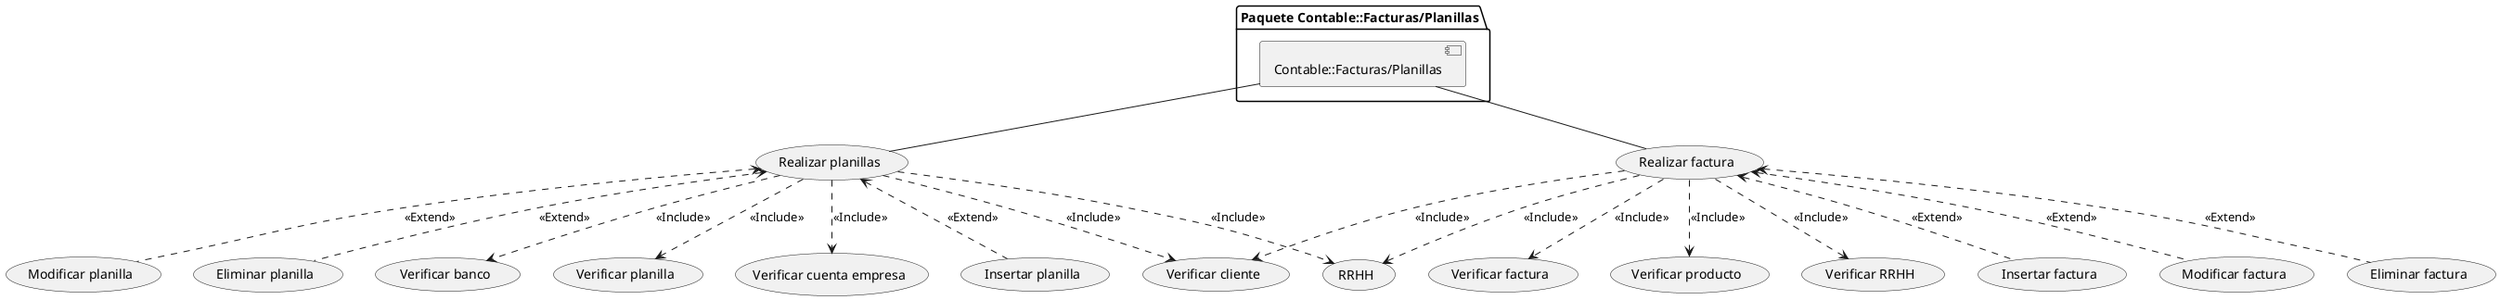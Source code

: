 @startuml Paquete Casos de uso Contable::Facturas/Planillas

(Realizar factura)-.> (Verificar cliente): <<Include>>
(Realizar factura)-.> (Verificar factura): <<Include>>
(Realizar factura)-.> (Verificar producto): <<Include>>
(Realizar factura)-.> (Verificar RRHH): <<Include>>
(Realizar factura)-.> (RRHH): <<Include>>
(Realizar factura)<.- (Insertar factura): <<Extend>>
(Realizar factura)<.- (Modificar factura): <<Extend>>
(Realizar factura)<.- (Eliminar factura): <<Extend>>
(Realizar planillas)-.> (Verificar cliente): <<Include>>
(Realizar planillas)-.> (Verificar banco): <<Include>>
(Realizar planillas)-.> (Verificar planilla): <<Include>>
(Realizar planillas)-.> (Verificar cuenta empresa): <<Include>>
(Realizar planillas)-.> (RRHH): <<Include>>
(Realizar planillas)<.- (Insertar planilla): <<Extend>>
(Realizar planillas)<.- (Modificar planilla): <<Extend>>
(Realizar planillas)<.- (Eliminar planilla): <<Extend>>

folder "Paquete Contable::Facturas/Planillas" {

[Contable::Facturas/Planillas]

  }

  [Contable::Facturas/Planillas] -- (Realizar factura)
  [Contable::Facturas/Planillas] -- (Realizar planillas)




@endluml